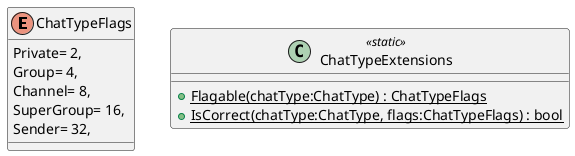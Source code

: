 @startuml
enum ChatTypeFlags {
    Private= 2,
    Group= 4,
    Channel= 8,
    SuperGroup= 16,
    Sender= 32,
}
class ChatTypeExtensions <<static>> {
    + {static} Flagable(chatType:ChatType) : ChatTypeFlags
    + {static} IsCorrect(chatType:ChatType, flags:ChatTypeFlags) : bool
}
@enduml

